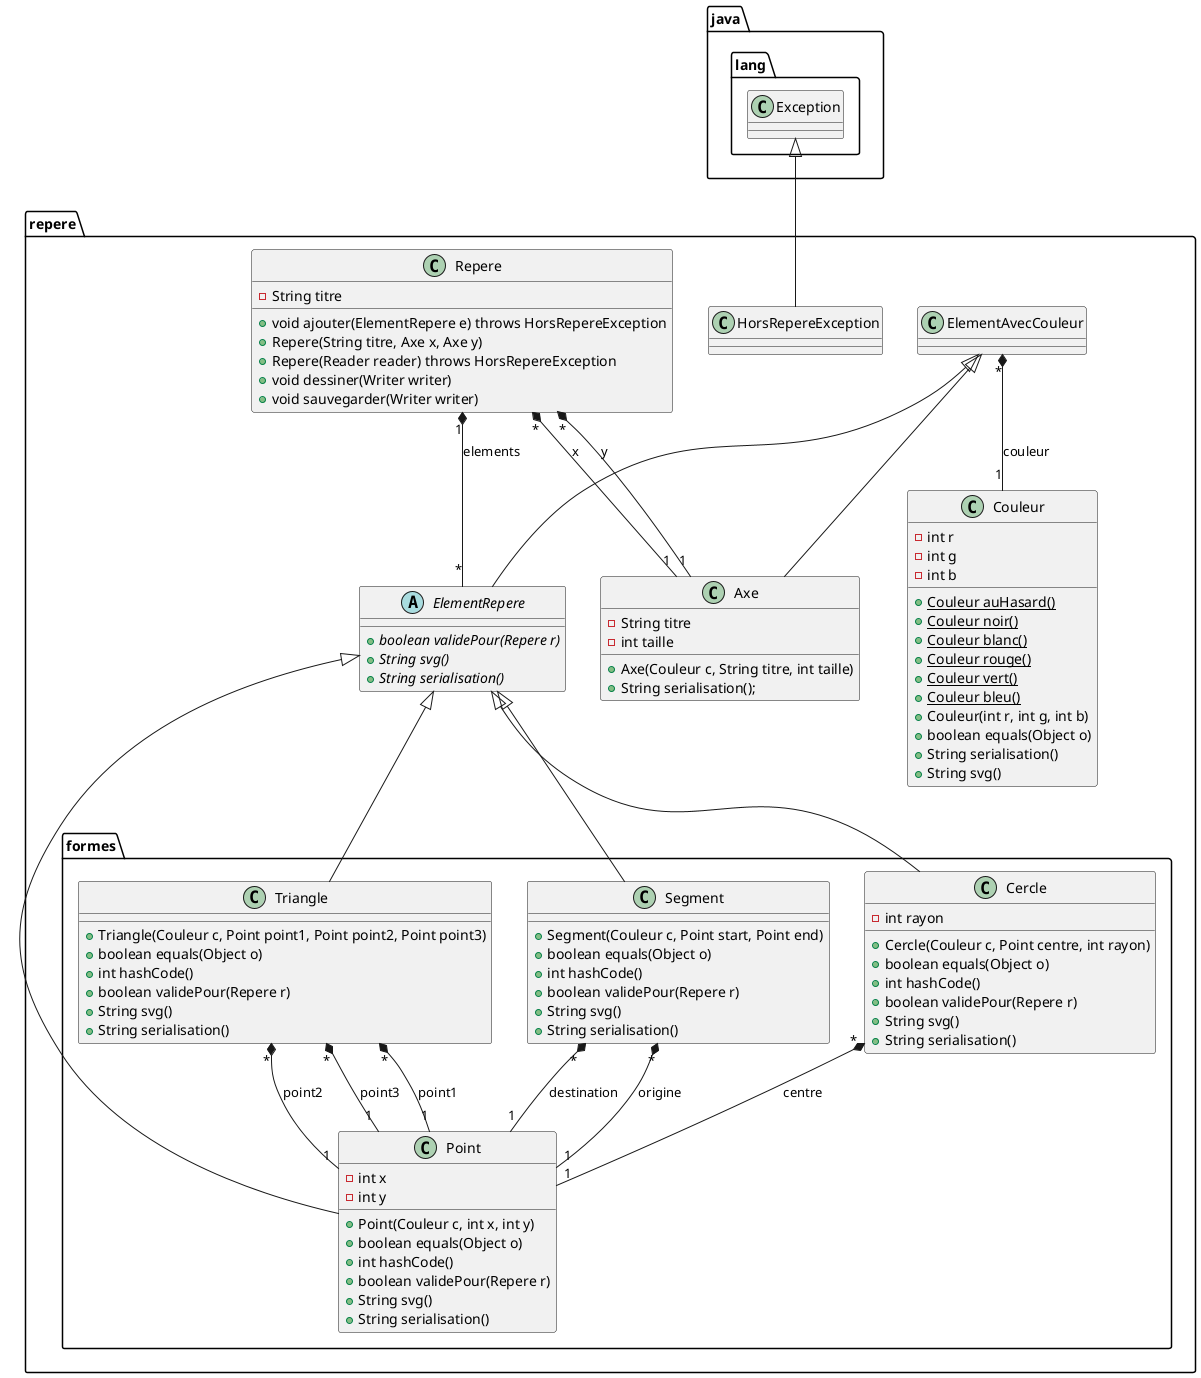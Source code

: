 @startuml design.png
package java.lang {

class Exception {
}

}

package repere {

abstract class ElementRepere {
+ {abstract} boolean validePour(Repere r)
+ {abstract} String svg()
+ {abstract} String serialisation()
}

ElementAvecCouleur <|-- Axe
ElementAvecCouleur <|-- ElementRepere
ElementAvecCouleur "*" *-- "1" Couleur : couleur

class Couleur {
- int r
- int g
- int b
+ {static} Couleur auHasard()
+ {static} Couleur noir()
+ {static} Couleur blanc()
+ {static} Couleur rouge()
+ {static} Couleur vert()
+ {static} Couleur bleu()
+ Couleur(int r, int g, int b)
+ boolean equals(Object o)
+ String serialisation()
+ String svg()
}

Exception <|-- HorsRepereException

class Axe {
- String titre
- int taille
+ Axe(Couleur c, String titre, int taille)
+ String serialisation();
}

class Repere {
- String titre
+ void ajouter(ElementRepere e) throws HorsRepereException
+ Repere(String titre, Axe x, Axe y)
+ Repere(Reader reader) throws HorsRepereException
+ void dessiner(Writer writer)
+ void sauvegarder(Writer writer)
}

Repere "*" *-- "1" Axe : x
Repere "*" *-- "1" Axe : y
Repere "1" *-- "*" ElementRepere : elements

}

package repere.formes {

ElementRepere <|-- Segment
Segment "*" *-- "1" Point : origine
Segment "*" *-- "1" Point : destination
class Segment {
+ Segment(Couleur c, Point start, Point end)
+ boolean equals(Object o)
+ int hashCode()
+ boolean validePour(Repere r)
+ String svg()
+ String serialisation()
}

ElementRepere <|-- Point
class Point {
- int x
- int y
+ Point(Couleur c, int x, int y)
+ boolean equals(Object o)
+ int hashCode()
+ boolean validePour(Repere r)
+ String svg()
+ String serialisation()
}

ElementRepere <|-- Cercle
Cercle "*" *-- "1" Point : centre
class Cercle {
- int rayon
+ Cercle(Couleur c, Point centre, int rayon)
+ boolean equals(Object o)
+ int hashCode()
+ boolean validePour(Repere r)
+ String svg()
+ String serialisation()
}

ElementRepere <|-- Triangle
Triangle "*" *-- "1" Point : point1
Triangle "*" *-- "1" Point : point2
Triangle "*" *-- "1" Point : point3
class Triangle {
+ Triangle(Couleur c, Point point1, Point point2, Point point3)
+ boolean equals(Object o)
+ int hashCode()
+ boolean validePour(Repere r)
+ String svg()
+ String serialisation()
}

}
@enduml
